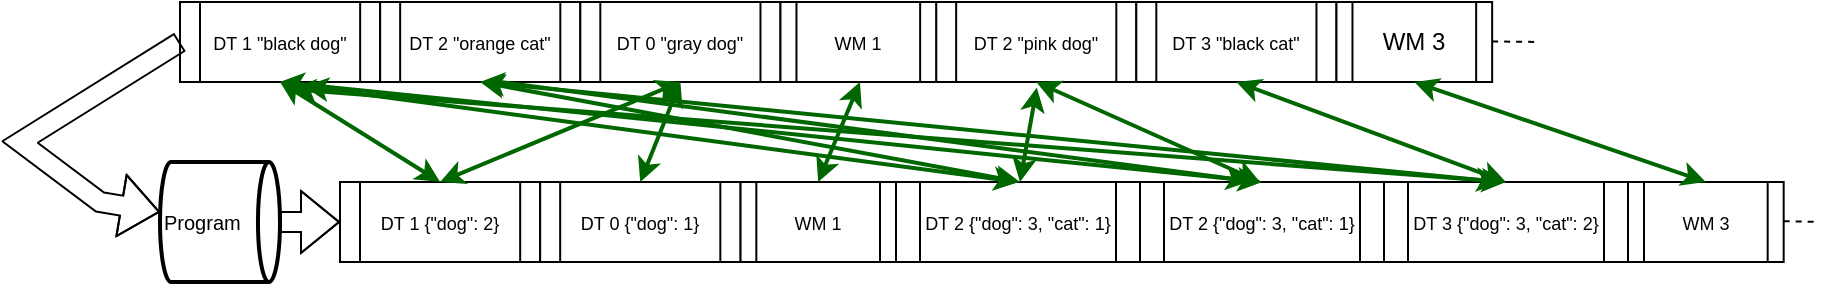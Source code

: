 <mxfile version="22.0.3" type="device">
  <diagram name="Page-1" id="Q_h3_MxoVqDBflYuoZUL">
    <mxGraphModel dx="988" dy="576" grid="1" gridSize="10" guides="1" tooltips="1" connect="1" arrows="1" fold="1" page="1" pageScale="1" pageWidth="1600" pageHeight="900" math="0" shadow="0">
      <root>
        <mxCell id="0" />
        <mxCell id="1" parent="0" />
        <mxCell id="us1K83wFiINMwZ1j3M-q-1" value="&lt;font style=&quot;font-size: 9px;&quot;&gt;WM 1&lt;/font&gt;" style="shape=process;whiteSpace=wrap;html=1;backgroundOutline=1;container=0;" parent="1" vertex="1">
          <mxGeometry x="370.165" y="400" width="77.839" height="40" as="geometry" />
        </mxCell>
        <mxCell id="us1K83wFiINMwZ1j3M-q-2" value="&lt;font style=&quot;font-size: 9px;&quot;&gt;DT 1 {&quot;dog&quot;: 2}&lt;/font&gt;" style="shape=process;whiteSpace=wrap;html=1;backgroundOutline=1;container=0;" parent="1" vertex="1">
          <mxGeometry x="170.004" y="400" width="100.079" height="40" as="geometry" />
        </mxCell>
        <mxCell id="us1K83wFiINMwZ1j3M-q-3" value="&lt;font style=&quot;font-size: 9px;&quot;&gt;DT 0 {&quot;dog&quot;: 1}&lt;/font&gt;" style="shape=process;whiteSpace=wrap;html=1;backgroundOutline=1;container=0;" parent="1" vertex="1">
          <mxGeometry x="270.084" y="400" width="100.079" height="40" as="geometry" />
        </mxCell>
        <mxCell id="us1K83wFiINMwZ1j3M-q-4" value="&lt;font style=&quot;font-size: 9px;&quot;&gt;DT 2 {&quot;dog&quot;: 3, &quot;cat&quot;: 1}&lt;/font&gt;" style="shape=process;whiteSpace=wrap;html=1;backgroundOutline=1;container=0;" parent="1" vertex="1">
          <mxGeometry x="448" y="400" width="122" height="40" as="geometry" />
        </mxCell>
        <mxCell id="us1K83wFiINMwZ1j3M-q-5" value="&lt;font style=&quot;font-size: 9px;&quot;&gt;DT 2 {&quot;dog&quot;: 3, &quot;cat&quot;: 1}&lt;/font&gt;" style="shape=process;whiteSpace=wrap;html=1;backgroundOutline=1;container=0;" parent="1" vertex="1">
          <mxGeometry x="570" y="400" width="122" height="40" as="geometry" />
        </mxCell>
        <mxCell id="us1K83wFiINMwZ1j3M-q-6" value="&lt;font style=&quot;font-size: 9px;&quot;&gt;WM 3&lt;/font&gt;" style="shape=process;whiteSpace=wrap;html=1;backgroundOutline=1;container=0;" parent="1" vertex="1">
          <mxGeometry x="813.996" y="400" width="77.839" height="40" as="geometry" />
        </mxCell>
        <mxCell id="us1K83wFiINMwZ1j3M-q-7" value="&lt;font style=&quot;font-size: 9px;&quot;&gt;DT 3 {&quot;dog&quot;: 3, &quot;cat&quot;: 2}&lt;/font&gt;" style="shape=process;whiteSpace=wrap;html=1;backgroundOutline=1;container=0;" parent="1" vertex="1">
          <mxGeometry x="692" y="400" width="122" height="40" as="geometry" />
        </mxCell>
        <mxCell id="us1K83wFiINMwZ1j3M-q-8" value="" style="endArrow=none;dashed=1;html=1;rounded=0;" parent="1" edge="1">
          <mxGeometry width="50" height="50" relative="1" as="geometry">
            <mxPoint x="891.835" y="419.58" as="sourcePoint" />
            <mxPoint x="909.85" y="420" as="targetPoint" />
          </mxGeometry>
        </mxCell>
        <mxCell id="us1K83wFiINMwZ1j3M-q-9" value="&lt;font style=&quot;font-size: 9px;&quot;&gt;DT 2 &quot;pink dog&quot;&lt;/font&gt;" style="shape=process;whiteSpace=wrap;html=1;backgroundOutline=1;container=0;" parent="1" vertex="1">
          <mxGeometry x="468.074" y="310" width="100.079" height="40" as="geometry" />
        </mxCell>
        <mxCell id="us1K83wFiINMwZ1j3M-q-10" value="&lt;font style=&quot;font-size: 9px;&quot;&gt;DT 3 &quot;black cat&quot;&lt;/font&gt;" style="shape=process;whiteSpace=wrap;html=1;backgroundOutline=1;container=0;" parent="1" vertex="1">
          <mxGeometry x="568.153" y="310" width="100.079" height="40" as="geometry" />
        </mxCell>
        <mxCell id="us1K83wFiINMwZ1j3M-q-11" value="WM 3" style="shape=process;whiteSpace=wrap;html=1;backgroundOutline=1;container=0;" parent="1" vertex="1">
          <mxGeometry x="668.236" y="310" width="77.839" height="40" as="geometry" />
        </mxCell>
        <mxCell id="us1K83wFiINMwZ1j3M-q-12" value="" style="endArrow=none;dashed=1;html=1;rounded=0;" parent="1" edge="1">
          <mxGeometry width="50" height="50" relative="1" as="geometry">
            <mxPoint x="746.075" y="329.71" as="sourcePoint" />
            <mxPoint x="770" y="330" as="targetPoint" />
          </mxGeometry>
        </mxCell>
        <mxCell id="us1K83wFiINMwZ1j3M-q-13" value="&lt;font style=&quot;font-size: 9px;&quot;&gt;DT 1 &quot;black dog&quot;&lt;/font&gt;" style="shape=process;whiteSpace=wrap;html=1;backgroundOutline=1;container=0;" parent="1" vertex="1">
          <mxGeometry x="90" y="310" width="100.079" height="40" as="geometry" />
        </mxCell>
        <mxCell id="us1K83wFiINMwZ1j3M-q-14" value="&lt;font style=&quot;font-size: 9px;&quot;&gt;DT 2 &quot;orange cat&quot;&lt;/font&gt;" style="shape=process;whiteSpace=wrap;html=1;backgroundOutline=1;container=0;" parent="1" vertex="1">
          <mxGeometry x="190.079" y="310" width="100.079" height="40" as="geometry" />
        </mxCell>
        <mxCell id="us1K83wFiINMwZ1j3M-q-15" value="&lt;font style=&quot;font-size: 9px;&quot;&gt;DT 0 &quot;gray dog&quot;&lt;/font&gt;" style="shape=process;whiteSpace=wrap;html=1;backgroundOutline=1;container=0;" parent="1" vertex="1">
          <mxGeometry x="290.157" y="310" width="100.079" height="40" as="geometry" />
        </mxCell>
        <mxCell id="us1K83wFiINMwZ1j3M-q-16" value="&lt;font style=&quot;font-size: 9px;&quot;&gt;WM 1&lt;/font&gt;" style="shape=process;whiteSpace=wrap;html=1;backgroundOutline=1;container=0;" parent="1" vertex="1">
          <mxGeometry x="390.235" y="310" width="77.839" height="40" as="geometry" />
        </mxCell>
        <mxCell id="us1K83wFiINMwZ1j3M-q-20" style="edgeStyle=orthogonalEdgeStyle;rounded=0;orthogonalLoop=1;jettySize=auto;html=1;entryX=0;entryY=0.5;entryDx=0;entryDy=0;shape=flexArrow;" parent="1" source="us1K83wFiINMwZ1j3M-q-17" target="us1K83wFiINMwZ1j3M-q-2" edge="1">
          <mxGeometry relative="1" as="geometry" />
        </mxCell>
        <mxCell id="us1K83wFiINMwZ1j3M-q-17" value="&lt;div style=&quot;&quot;&gt;&lt;span style=&quot;font-size: 10px; background-color: initial;&quot;&gt;Program&lt;/span&gt;&lt;/div&gt;" style="strokeWidth=2;html=1;shape=mxgraph.flowchart.direct_data;whiteSpace=wrap;align=left;" parent="1" vertex="1">
          <mxGeometry x="80" y="390" width="60" height="60" as="geometry" />
        </mxCell>
        <mxCell id="us1K83wFiINMwZ1j3M-q-19" value="" style="curved=1;endArrow=classic;html=1;rounded=0;shape=flexArrow;exitX=0;exitY=0.5;exitDx=0;exitDy=0;" parent="1" source="us1K83wFiINMwZ1j3M-q-13" target="us1K83wFiINMwZ1j3M-q-17" edge="1">
          <mxGeometry width="50" height="50" relative="1" as="geometry">
            <mxPoint x="30" y="400" as="sourcePoint" />
            <mxPoint x="80" y="350" as="targetPoint" />
            <Array as="points">
              <mxPoint x="10" y="380" />
              <mxPoint x="50" y="410" />
            </Array>
          </mxGeometry>
        </mxCell>
        <mxCell id="us1K83wFiINMwZ1j3M-q-22" value="" style="endArrow=classic;html=1;rounded=0;entryX=0.5;entryY=0;entryDx=0;entryDy=0;exitX=0.5;exitY=1;exitDx=0;exitDy=0;strokeColor=#006600;strokeWidth=2;startArrow=classic;startFill=1;" parent="1" source="us1K83wFiINMwZ1j3M-q-13" target="us1K83wFiINMwZ1j3M-q-2" edge="1">
          <mxGeometry width="50" height="50" relative="1" as="geometry">
            <mxPoint x="140" y="370" as="sourcePoint" />
            <mxPoint x="400" y="380" as="targetPoint" />
          </mxGeometry>
        </mxCell>
        <mxCell id="us1K83wFiINMwZ1j3M-q-23" value="" style="endArrow=classic;html=1;rounded=0;entryX=0.5;entryY=0;entryDx=0;entryDy=0;strokeColor=#006600;strokeWidth=2;exitX=0.5;exitY=1;exitDx=0;exitDy=0;startArrow=classic;startFill=1;" parent="1" source="us1K83wFiINMwZ1j3M-q-15" edge="1" target="us1K83wFiINMwZ1j3M-q-2">
          <mxGeometry width="50" height="50" relative="1" as="geometry">
            <mxPoint x="350" y="370" as="sourcePoint" />
            <mxPoint x="250.15" y="420" as="targetPoint" />
          </mxGeometry>
        </mxCell>
        <mxCell id="us1K83wFiINMwZ1j3M-q-24" value="" style="endArrow=classic;html=1;rounded=0;strokeColor=#006600;strokeWidth=2;startArrow=classic;startFill=1;entryX=0.5;entryY=0;entryDx=0;entryDy=0;exitX=0.5;exitY=1;exitDx=0;exitDy=0;" parent="1" edge="1" target="us1K83wFiINMwZ1j3M-q-3" source="us1K83wFiINMwZ1j3M-q-15">
          <mxGeometry width="50" height="50" relative="1" as="geometry">
            <mxPoint x="360" y="340" as="sourcePoint" />
            <mxPoint x="340" y="420" as="targetPoint" />
          </mxGeometry>
        </mxCell>
        <mxCell id="us1K83wFiINMwZ1j3M-q-25" value="" style="endArrow=classic;html=1;rounded=0;strokeColor=#006600;strokeWidth=2;startArrow=classic;startFill=1;entryX=0.5;entryY=0;entryDx=0;entryDy=0;" parent="1" edge="1" target="us1K83wFiINMwZ1j3M-q-1">
          <mxGeometry width="50" height="50" relative="1" as="geometry">
            <mxPoint x="430" y="350" as="sourcePoint" />
            <mxPoint x="410" y="415" as="targetPoint" />
          </mxGeometry>
        </mxCell>
        <mxCell id="us1K83wFiINMwZ1j3M-q-26" value="" style="endArrow=classic;html=1;rounded=0;exitX=0.62;exitY=1.055;exitDx=0;exitDy=0;exitPerimeter=0;strokeColor=#006600;strokeWidth=2;entryX=0.5;entryY=0;entryDx=0;entryDy=0;startArrow=classic;startFill=1;" parent="1" target="us1K83wFiINMwZ1j3M-q-4" edge="1" source="us1K83wFiINMwZ1j3M-q-13">
          <mxGeometry width="50" height="50" relative="1" as="geometry">
            <mxPoint x="170.15" y="330" as="sourcePoint" />
            <mxPoint x="530" y="460" as="targetPoint" />
          </mxGeometry>
        </mxCell>
        <mxCell id="us1K83wFiINMwZ1j3M-q-27" value="" style="endArrow=classic;html=1;rounded=0;strokeColor=#006600;strokeWidth=2;entryX=0.5;entryY=0;entryDx=0;entryDy=0;startArrow=classic;startFill=1;exitX=0.5;exitY=1;exitDx=0;exitDy=0;" parent="1" target="us1K83wFiINMwZ1j3M-q-5" edge="1" source="us1K83wFiINMwZ1j3M-q-13">
          <mxGeometry width="50" height="50" relative="1" as="geometry">
            <mxPoint x="160" y="340" as="sourcePoint" />
            <mxPoint x="510" y="440" as="targetPoint" />
          </mxGeometry>
        </mxCell>
        <mxCell id="us1K83wFiINMwZ1j3M-q-28" value="" style="endArrow=classic;html=1;rounded=0;strokeColor=#006600;strokeWidth=2;entryX=0.5;entryY=0;entryDx=0;entryDy=0;startArrow=classic;startFill=1;exitX=0.558;exitY=1.09;exitDx=0;exitDy=0;exitPerimeter=0;" parent="1" target="us1K83wFiINMwZ1j3M-q-7" edge="1" source="us1K83wFiINMwZ1j3M-q-13">
          <mxGeometry width="50" height="50" relative="1" as="geometry">
            <mxPoint x="160" y="340" as="sourcePoint" />
            <mxPoint x="640" y="440" as="targetPoint" />
          </mxGeometry>
        </mxCell>
        <mxCell id="us1K83wFiINMwZ1j3M-q-30" value="" style="endArrow=classic;html=1;rounded=0;strokeColor=#006600;strokeWidth=2;entryX=0.5;entryY=0;entryDx=0;entryDy=0;startArrow=classic;startFill=1;exitX=0.5;exitY=1;exitDx=0;exitDy=0;" parent="1" target="us1K83wFiINMwZ1j3M-q-6" edge="1" source="us1K83wFiINMwZ1j3M-q-11">
          <mxGeometry width="50" height="50" relative="1" as="geometry">
            <mxPoint x="720" y="340" as="sourcePoint" />
            <mxPoint x="692.15" y="410" as="targetPoint" />
          </mxGeometry>
        </mxCell>
        <mxCell id="us1K83wFiINMwZ1j3M-q-31" value="" style="endArrow=classic;html=1;rounded=0;strokeColor=#006600;strokeWidth=2;exitX=0.503;exitY=1.07;exitDx=0;exitDy=0;exitPerimeter=0;startArrow=classic;startFill=1;" parent="1" edge="1" source="us1K83wFiINMwZ1j3M-q-9">
          <mxGeometry width="50" height="50" relative="1" as="geometry">
            <mxPoint x="539.85" y="330" as="sourcePoint" />
            <mxPoint x="510" y="400" as="targetPoint" />
          </mxGeometry>
        </mxCell>
        <mxCell id="us1K83wFiINMwZ1j3M-q-32" value="" style="endArrow=classic;html=1;rounded=0;strokeColor=#006600;strokeWidth=2;exitX=0.5;exitY=1;exitDx=0;exitDy=0;startArrow=classic;startFill=1;" parent="1" edge="1" source="us1K83wFiINMwZ1j3M-q-9">
          <mxGeometry width="50" height="50" relative="1" as="geometry">
            <mxPoint x="538.04" y="330" as="sourcePoint" />
            <mxPoint x="630" y="400" as="targetPoint" />
          </mxGeometry>
        </mxCell>
        <mxCell id="us1K83wFiINMwZ1j3M-q-33" value="" style="endArrow=classic;html=1;rounded=0;exitX=0.5;exitY=1;exitDx=0;exitDy=0;strokeColor=#006600;strokeWidth=2;startArrow=classic;startFill=1;" parent="1" edge="1" source="us1K83wFiINMwZ1j3M-q-14">
          <mxGeometry width="50" height="50" relative="1" as="geometry">
            <mxPoint x="260" y="330" as="sourcePoint" />
            <mxPoint x="510" y="400" as="targetPoint" />
          </mxGeometry>
        </mxCell>
        <mxCell id="us1K83wFiINMwZ1j3M-q-34" value="" style="endArrow=classic;html=1;rounded=0;entryX=0.452;entryY=-0.01;entryDx=0;entryDy=0;entryPerimeter=0;strokeColor=#006600;strokeWidth=2;" parent="1" target="us1K83wFiINMwZ1j3M-q-5" edge="1">
          <mxGeometry width="50" height="50" relative="1" as="geometry">
            <mxPoint x="250" y="350" as="sourcePoint" />
            <mxPoint x="550" y="440" as="targetPoint" />
          </mxGeometry>
        </mxCell>
        <mxCell id="us1K83wFiINMwZ1j3M-q-35" value="" style="endArrow=classic;html=1;rounded=0;entryX=0.479;entryY=0;entryDx=0;entryDy=0;entryPerimeter=0;strokeColor=#006600;strokeWidth=2;startArrow=classic;startFill=1;exitX=0.5;exitY=1;exitDx=0;exitDy=0;" parent="1" target="us1K83wFiINMwZ1j3M-q-7" edge="1" source="us1K83wFiINMwZ1j3M-q-14">
          <mxGeometry width="50" height="50" relative="1" as="geometry">
            <mxPoint x="260" y="340" as="sourcePoint" />
            <mxPoint x="680" y="440" as="targetPoint" />
          </mxGeometry>
        </mxCell>
        <mxCell id="us1K83wFiINMwZ1j3M-q-36" value="" style="endArrow=classic;html=1;rounded=0;entryX=0.5;entryY=0;entryDx=0;entryDy=0;strokeColor=#006600;strokeWidth=2;exitX=0.5;exitY=1;exitDx=0;exitDy=0;startArrow=classic;startFill=1;" parent="1" target="us1K83wFiINMwZ1j3M-q-7" edge="1" source="us1K83wFiINMwZ1j3M-q-10">
          <mxGeometry width="50" height="50" relative="1" as="geometry">
            <mxPoint x="640.0" y="330" as="sourcePoint" />
            <mxPoint x="731.96" y="430" as="targetPoint" />
          </mxGeometry>
        </mxCell>
      </root>
    </mxGraphModel>
  </diagram>
</mxfile>
